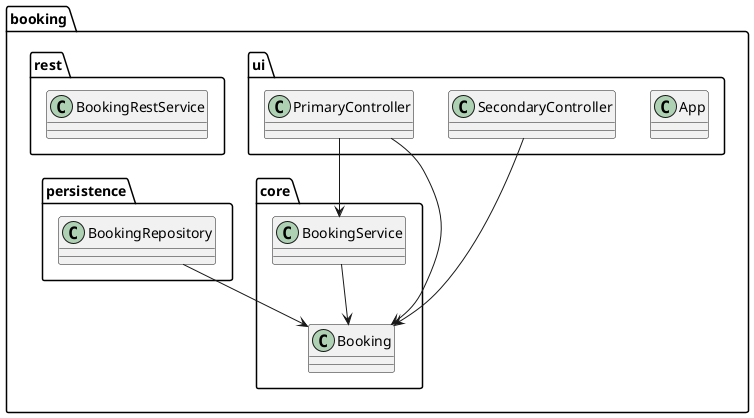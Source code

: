 @startuml
package "booking.ui" {
    class App
    class PrimaryController
    class SecondaryController
}

package "booking.core" {
    class Booking
    class BookingService
}

package "booking.persistence" {
    class BookingRepository
}

package "booking.rest" {
    class BookingRestService
}

booking.ui.PrimaryController --> booking.core.BookingService
booking.ui.PrimaryController --> booking.core.Booking
booking.ui.SecondaryController --> booking.core.Booking
booking.core.BookingService --> booking.core.Booking
booking.persistence.BookingRepository --> booking.core.Booking
@enduml
